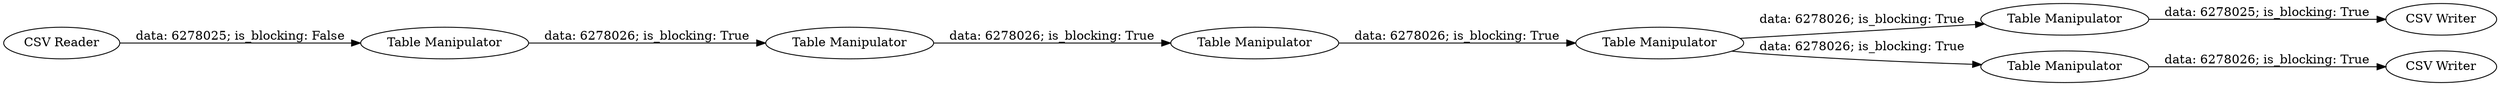 digraph {
	"7352656537946547569_4" [label="Table Manipulator"]
	"7352656537946547569_8" [label="Table Manipulator"]
	"7352656537946547569_5" [label="CSV Writer"]
	"7352656537946547569_10" [label="Table Manipulator"]
	"7352656537946547569_2" [label="CSV Reader"]
	"7352656537946547569_6" [label="Table Manipulator"]
	"7352656537946547569_7" [label="Table Manipulator"]
	"7352656537946547569_9" [label="Table Manipulator"]
	"7352656537946547569_3" [label="CSV Writer"]
	"7352656537946547569_2" -> "7352656537946547569_10" [label="data: 6278025; is_blocking: False"]
	"7352656537946547569_7" -> "7352656537946547569_4" [label="data: 6278026; is_blocking: True"]
	"7352656537946547569_8" -> "7352656537946547569_7" [label="data: 6278026; is_blocking: True"]
	"7352656537946547569_4" -> "7352656537946547569_3" [label="data: 6278025; is_blocking: True"]
	"7352656537946547569_9" -> "7352656537946547569_8" [label="data: 6278026; is_blocking: True"]
	"7352656537946547569_6" -> "7352656537946547569_5" [label="data: 6278026; is_blocking: True"]
	"7352656537946547569_10" -> "7352656537946547569_9" [label="data: 6278026; is_blocking: True"]
	"7352656537946547569_7" -> "7352656537946547569_6" [label="data: 6278026; is_blocking: True"]
	rankdir=LR
}
